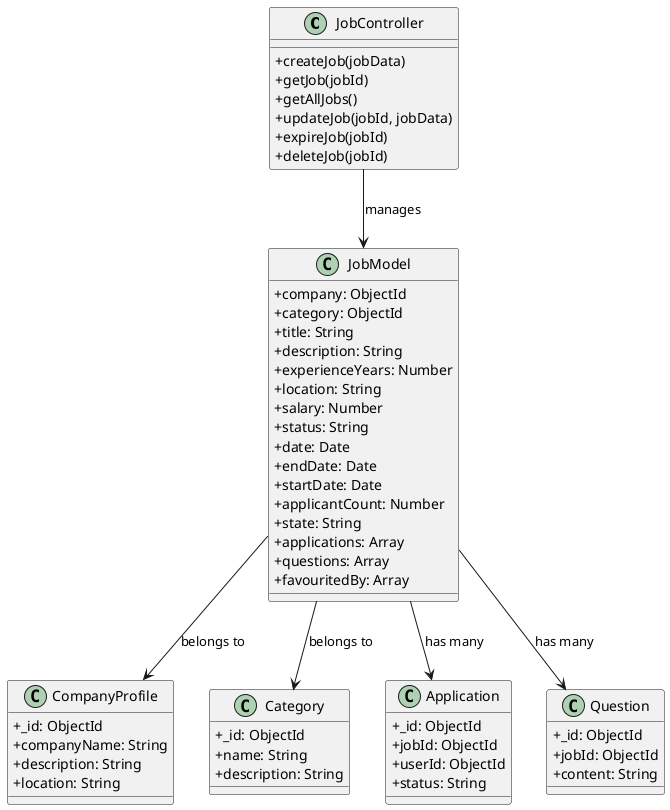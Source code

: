 @startuml Job Class Diagram

skinparam classAttributeIconSize 0

class JobController {
    +createJob(jobData)
    +getJob(jobId)
    +getAllJobs()
    +updateJob(jobId, jobData)
    +expireJob(jobId)
    +deleteJob(jobId)
}

class JobModel {
    +company: ObjectId
    +category: ObjectId
    +title: String
    +description: String
    +experienceYears: Number
    +location: String
    +salary: Number
    +status: String
    +date: Date
    +endDate: Date
    +startDate: Date
    +applicantCount: Number
    +state: String
    +applications: Array
    +questions: Array
    +favouritedBy: Array
}

class CompanyProfile {
    +_id: ObjectId
    +companyName: String
    +description: String
    +location: String
}

class Category {
    +_id: ObjectId
    +name: String
    +description: String
}

class Application {
    +_id: ObjectId
    +jobId: ObjectId
    +userId: ObjectId
    +status: String
}

class Question {
    +_id: ObjectId
    +jobId: ObjectId
    +content: String
}

JobController --> JobModel : manages
JobModel --> CompanyProfile : belongs to
JobModel --> Category : belongs to
JobModel --> Application : has many
JobModel --> Question : has many

@enduml 